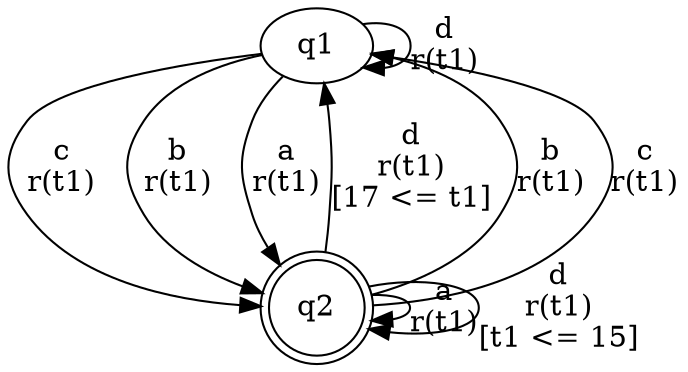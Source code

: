 digraph "tests_1/test14/solution201/solution" {
	q1[label=q1]
	q2[label=q2 shape=doublecircle]
	q1 -> q2[label="c\nr(t1)\n"]
	q2 -> q2[label="a\nr(t1)\n"]
	q2 -> q1[label="d\nr(t1)\n[17 <= t1]"]
	q2 -> q1[label="b\nr(t1)\n"]
	q2 -> q2[label="d\nr(t1)\n[t1 <= 15]"]
	q2 -> q1[label="c\nr(t1)\n"]
	q1 -> q1[label="d\nr(t1)\n"]
	q1 -> q2[label="b\nr(t1)\n"]
	q1 -> q2[label="a\nr(t1)\n"]
}
